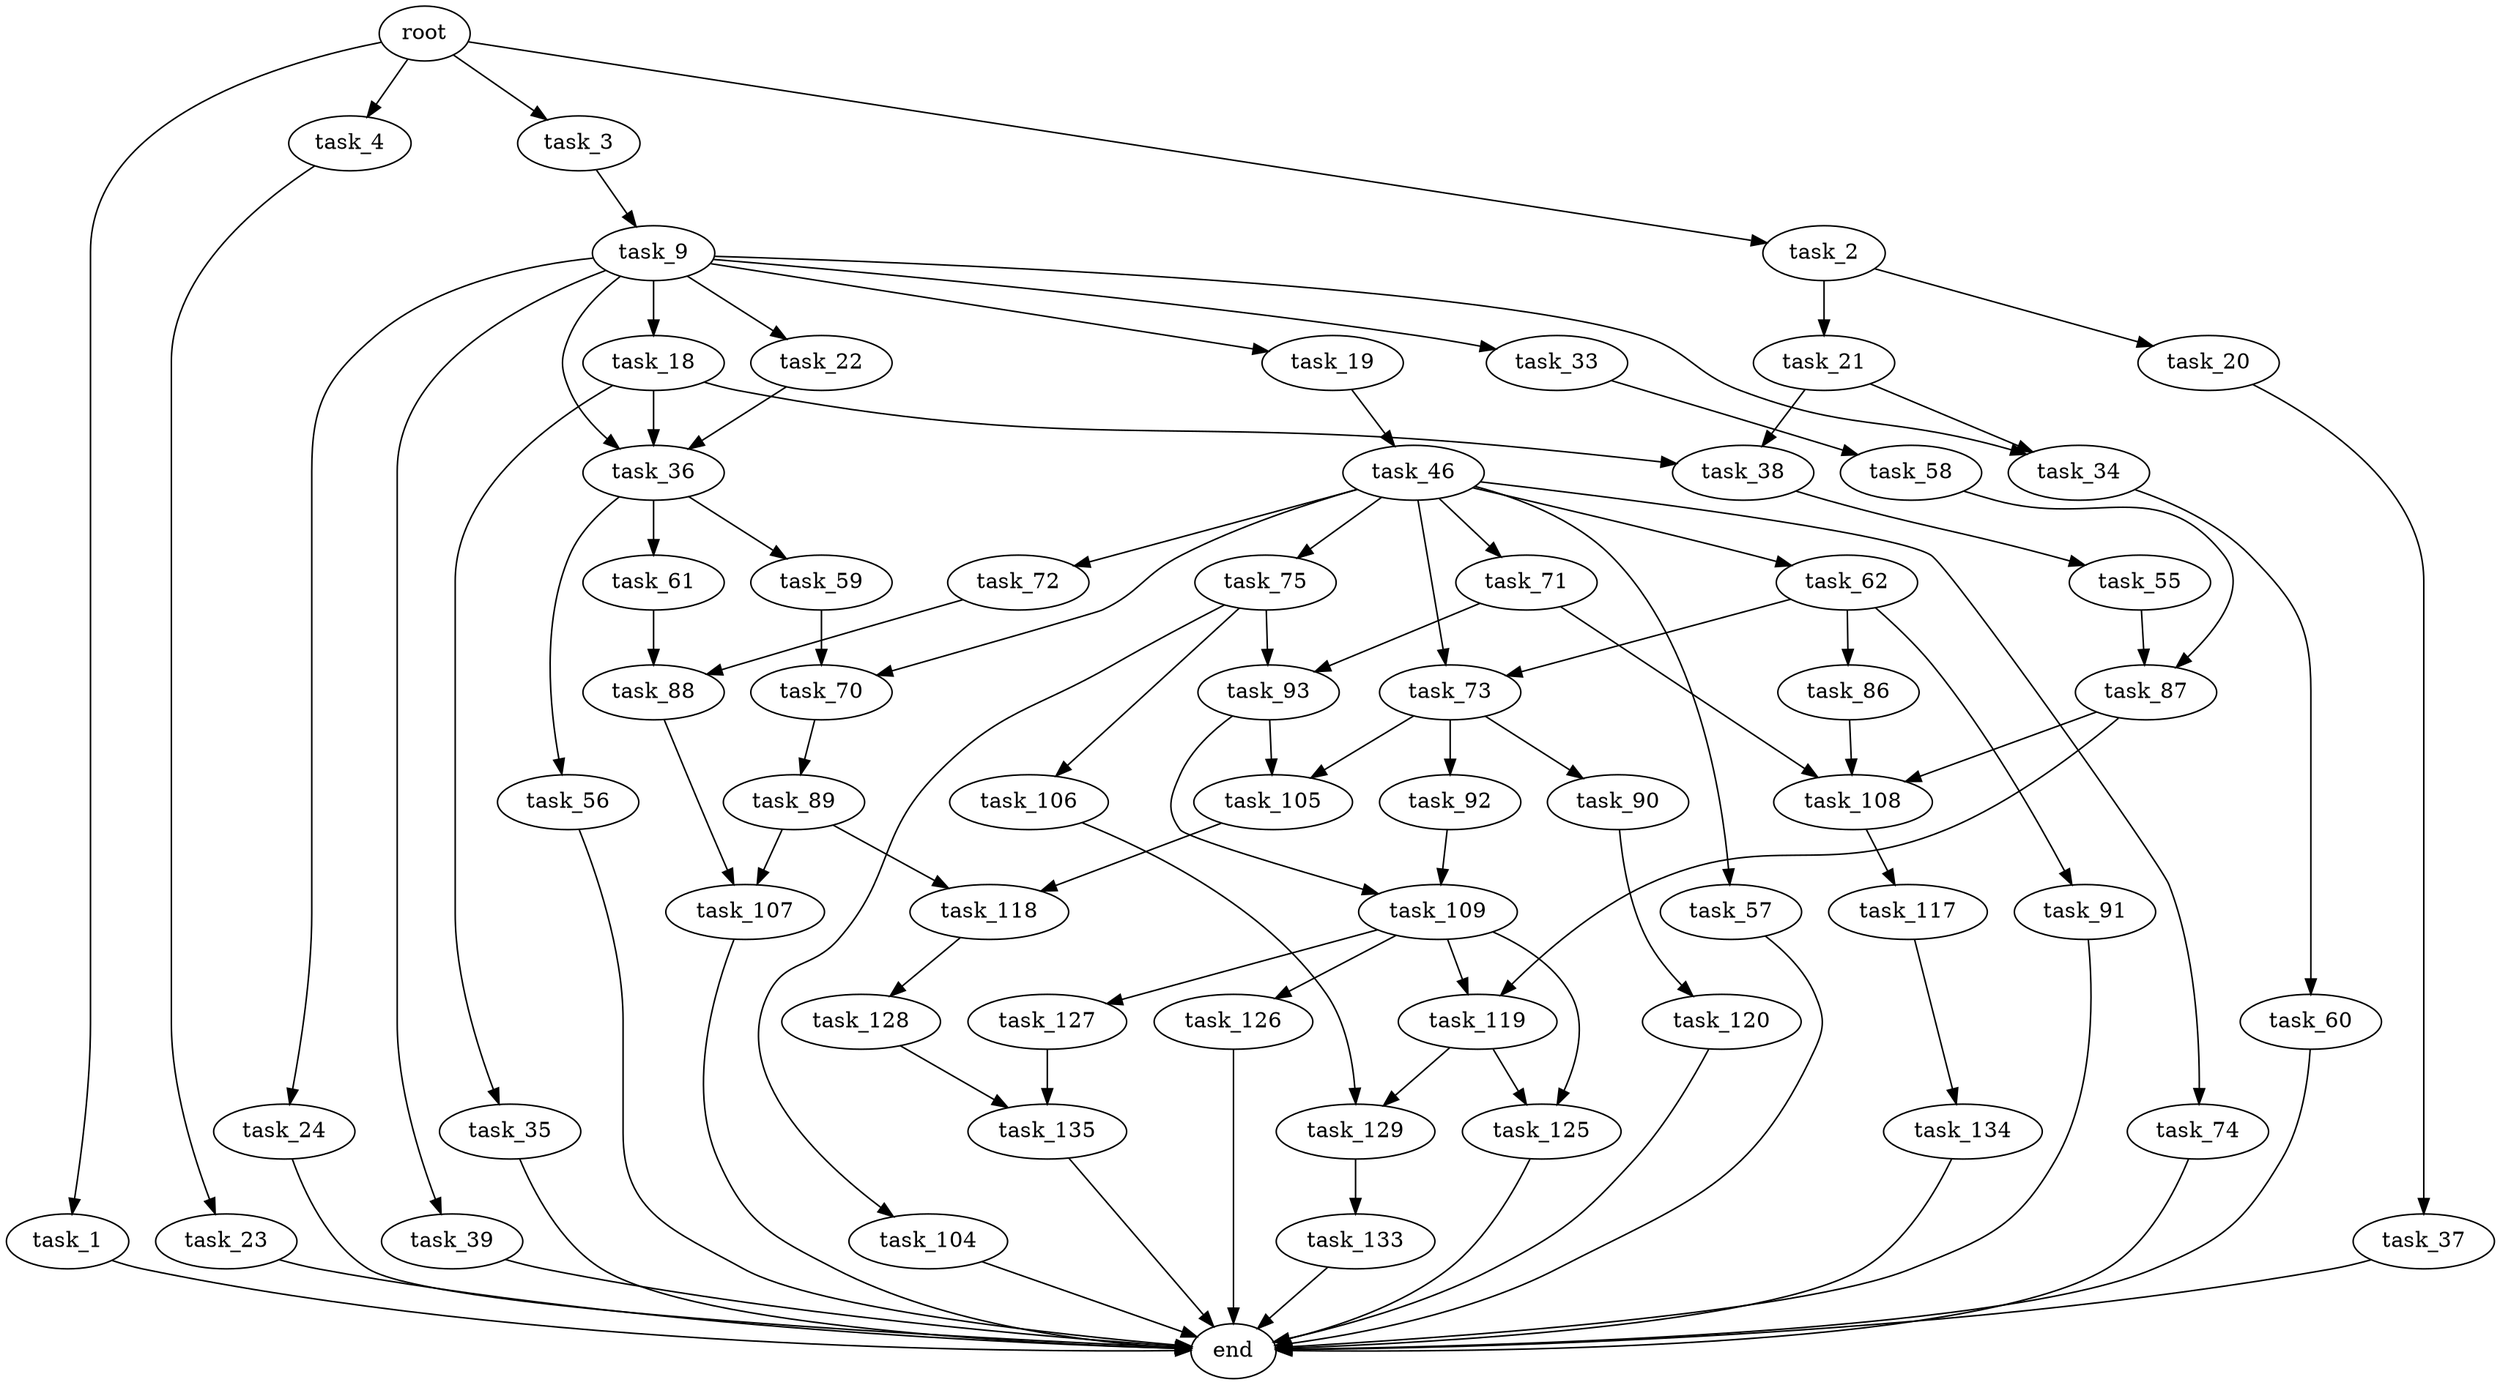 digraph G {
  root [size="0.000000"];
  task_1 [size="8589934592.000000"];
  task_2 [size="8155222076.000000"];
  task_3 [size="169585609933.000000"];
  task_4 [size="549755813888.000000"];
  task_9 [size="231928233984.000000"];
  task_18 [size="368293445632.000000"];
  task_19 [size="82911362758.000000"];
  task_20 [size="28590644635.000000"];
  task_21 [size="134217728000.000000"];
  task_22 [size="22420278883.000000"];
  task_23 [size="82892263560.000000"];
  task_24 [size="11215412647.000000"];
  task_33 [size="3180604591.000000"];
  task_34 [size="675070372614.000000"];
  task_35 [size="7226029337.000000"];
  task_36 [size="1750629313.000000"];
  task_37 [size="200863167254.000000"];
  task_38 [size="68719476736.000000"];
  task_39 [size="26163856541.000000"];
  task_46 [size="368293445632.000000"];
  task_55 [size="1720290835.000000"];
  task_56 [size="4493546837.000000"];
  task_57 [size="10931115837.000000"];
  task_58 [size="2966410353.000000"];
  task_59 [size="2825657653.000000"];
  task_60 [size="6914525101.000000"];
  task_61 [size="68719476736.000000"];
  task_62 [size="28991029248.000000"];
  task_70 [size="8164791542.000000"];
  task_71 [size="201623666098.000000"];
  task_72 [size="4636404117.000000"];
  task_73 [size="17596017565.000000"];
  task_74 [size="134217728000.000000"];
  task_75 [size="28991029248.000000"];
  task_86 [size="156372418238.000000"];
  task_87 [size="30473594563.000000"];
  task_88 [size="152849694522.000000"];
  task_89 [size="231928233984.000000"];
  task_90 [size="8589934592.000000"];
  task_91 [size="30718220743.000000"];
  task_92 [size="186758902960.000000"];
  task_93 [size="1073741824000.000000"];
  task_104 [size="1331322698.000000"];
  task_105 [size="10311157279.000000"];
  task_106 [size="80030910151.000000"];
  task_107 [size="458398307973.000000"];
  task_108 [size="237711866179.000000"];
  task_109 [size="94972054871.000000"];
  task_117 [size="386080566414.000000"];
  task_118 [size="1117908147337.000000"];
  task_119 [size="8589934592.000000"];
  task_120 [size="368293445632.000000"];
  task_125 [size="14105777512.000000"];
  task_126 [size="4204904394.000000"];
  task_127 [size="1003785928009.000000"];
  task_128 [size="8589934592.000000"];
  task_129 [size="22654677038.000000"];
  task_133 [size="12643285559.000000"];
  task_134 [size="368293445632.000000"];
  task_135 [size="231928233984.000000"];
  end [size="0.000000"];

  root -> task_1 [size="1.000000"];
  root -> task_2 [size="1.000000"];
  root -> task_3 [size="1.000000"];
  root -> task_4 [size="1.000000"];
  task_1 -> end [size="1.000000"];
  task_2 -> task_20 [size="209715200.000000"];
  task_2 -> task_21 [size="209715200.000000"];
  task_3 -> task_9 [size="209715200.000000"];
  task_4 -> task_23 [size="536870912.000000"];
  task_9 -> task_18 [size="301989888.000000"];
  task_9 -> task_19 [size="301989888.000000"];
  task_9 -> task_22 [size="301989888.000000"];
  task_9 -> task_24 [size="301989888.000000"];
  task_9 -> task_33 [size="301989888.000000"];
  task_9 -> task_34 [size="301989888.000000"];
  task_9 -> task_36 [size="301989888.000000"];
  task_9 -> task_39 [size="301989888.000000"];
  task_18 -> task_35 [size="411041792.000000"];
  task_18 -> task_36 [size="411041792.000000"];
  task_18 -> task_38 [size="411041792.000000"];
  task_19 -> task_46 [size="134217728.000000"];
  task_20 -> task_37 [size="536870912.000000"];
  task_21 -> task_34 [size="209715200.000000"];
  task_21 -> task_38 [size="209715200.000000"];
  task_22 -> task_36 [size="679477248.000000"];
  task_23 -> end [size="1.000000"];
  task_24 -> end [size="1.000000"];
  task_33 -> task_58 [size="75497472.000000"];
  task_34 -> task_60 [size="536870912.000000"];
  task_35 -> end [size="1.000000"];
  task_36 -> task_56 [size="33554432.000000"];
  task_36 -> task_59 [size="33554432.000000"];
  task_36 -> task_61 [size="33554432.000000"];
  task_37 -> end [size="1.000000"];
  task_38 -> task_55 [size="134217728.000000"];
  task_39 -> end [size="1.000000"];
  task_46 -> task_57 [size="411041792.000000"];
  task_46 -> task_62 [size="411041792.000000"];
  task_46 -> task_70 [size="411041792.000000"];
  task_46 -> task_71 [size="411041792.000000"];
  task_46 -> task_72 [size="411041792.000000"];
  task_46 -> task_73 [size="411041792.000000"];
  task_46 -> task_74 [size="411041792.000000"];
  task_46 -> task_75 [size="411041792.000000"];
  task_55 -> task_87 [size="134217728.000000"];
  task_56 -> end [size="1.000000"];
  task_57 -> end [size="1.000000"];
  task_58 -> task_87 [size="75497472.000000"];
  task_59 -> task_70 [size="209715200.000000"];
  task_60 -> end [size="1.000000"];
  task_61 -> task_88 [size="134217728.000000"];
  task_62 -> task_73 [size="75497472.000000"];
  task_62 -> task_86 [size="75497472.000000"];
  task_62 -> task_91 [size="75497472.000000"];
  task_70 -> task_89 [size="301989888.000000"];
  task_71 -> task_93 [size="134217728.000000"];
  task_71 -> task_108 [size="134217728.000000"];
  task_72 -> task_88 [size="301989888.000000"];
  task_73 -> task_90 [size="536870912.000000"];
  task_73 -> task_92 [size="536870912.000000"];
  task_73 -> task_105 [size="536870912.000000"];
  task_74 -> end [size="1.000000"];
  task_75 -> task_93 [size="75497472.000000"];
  task_75 -> task_104 [size="75497472.000000"];
  task_75 -> task_106 [size="75497472.000000"];
  task_86 -> task_108 [size="679477248.000000"];
  task_87 -> task_108 [size="33554432.000000"];
  task_87 -> task_119 [size="33554432.000000"];
  task_88 -> task_107 [size="411041792.000000"];
  task_89 -> task_107 [size="301989888.000000"];
  task_89 -> task_118 [size="301989888.000000"];
  task_90 -> task_120 [size="33554432.000000"];
  task_91 -> end [size="1.000000"];
  task_92 -> task_109 [size="411041792.000000"];
  task_93 -> task_105 [size="838860800.000000"];
  task_93 -> task_109 [size="838860800.000000"];
  task_104 -> end [size="1.000000"];
  task_105 -> task_118 [size="209715200.000000"];
  task_106 -> task_129 [size="301989888.000000"];
  task_107 -> end [size="1.000000"];
  task_108 -> task_117 [size="411041792.000000"];
  task_109 -> task_119 [size="134217728.000000"];
  task_109 -> task_125 [size="134217728.000000"];
  task_109 -> task_126 [size="134217728.000000"];
  task_109 -> task_127 [size="134217728.000000"];
  task_117 -> task_134 [size="679477248.000000"];
  task_118 -> task_128 [size="679477248.000000"];
  task_119 -> task_125 [size="33554432.000000"];
  task_119 -> task_129 [size="33554432.000000"];
  task_120 -> end [size="1.000000"];
  task_125 -> end [size="1.000000"];
  task_126 -> end [size="1.000000"];
  task_127 -> task_135 [size="679477248.000000"];
  task_128 -> task_135 [size="33554432.000000"];
  task_129 -> task_133 [size="536870912.000000"];
  task_133 -> end [size="1.000000"];
  task_134 -> end [size="1.000000"];
  task_135 -> end [size="1.000000"];
}
